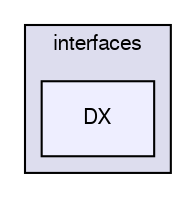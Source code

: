 digraph "src/triSurface/triSurface/interfaces/DX" {
  bgcolor=transparent;
  compound=true
  node [ fontsize="10", fontname="FreeSans"];
  edge [ labelfontsize="10", labelfontname="FreeSans"];
  subgraph clusterdir_09361cf56c32d5394d8654f03a55f311 {
    graph [ bgcolor="#ddddee", pencolor="black", label="interfaces" fontname="FreeSans", fontsize="10", URL="dir_09361cf56c32d5394d8654f03a55f311.html"]
  dir_bd6b9ce7598d4da986b55aba2a0e14e3 [shape=box, label="DX", style="filled", fillcolor="#eeeeff", pencolor="black", URL="dir_bd6b9ce7598d4da986b55aba2a0e14e3.html"];
  }
}
